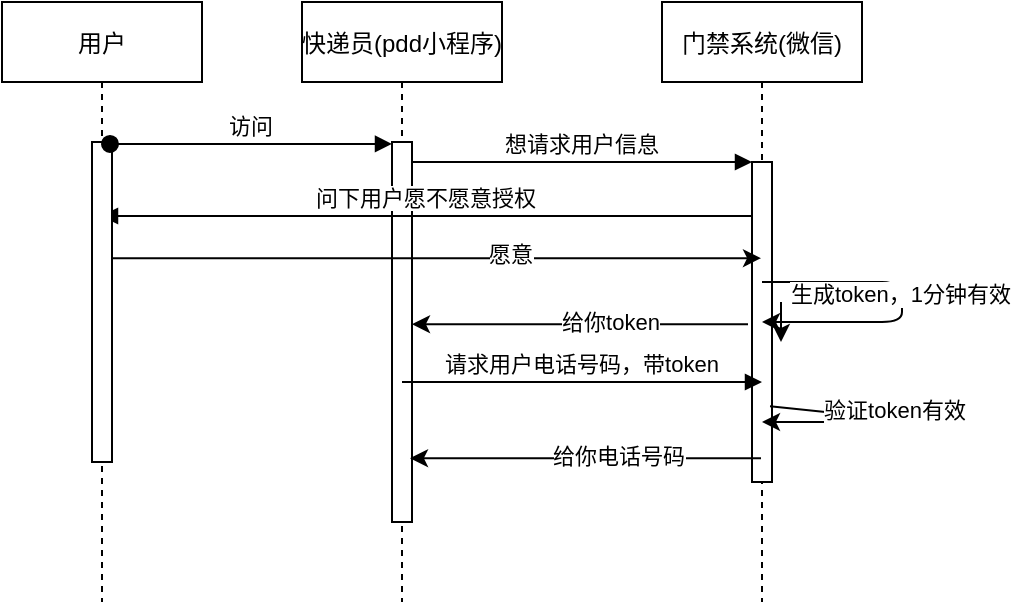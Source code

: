 <mxfile version="13.4.0" type="github">
  <diagram id="kgpKYQtTHZ0yAKxKKP6v" name="Page-1">
    <mxGraphModel dx="2276" dy="764" grid="1" gridSize="10" guides="1" tooltips="1" connect="1" arrows="1" fold="1" page="1" pageScale="1" pageWidth="850" pageHeight="1100" math="0" shadow="0">
      <root>
        <mxCell id="0" />
        <mxCell id="1" parent="0" />
        <mxCell id="3nuBFxr9cyL0pnOWT2aG-1" value="快递员(pdd小程序)" style="shape=umlLifeline;perimeter=lifelinePerimeter;container=1;collapsible=0;recursiveResize=0;rounded=0;shadow=0;strokeWidth=1;" parent="1" vertex="1">
          <mxGeometry x="120" y="80" width="100" height="300" as="geometry" />
        </mxCell>
        <mxCell id="3nuBFxr9cyL0pnOWT2aG-2" value="" style="points=[];perimeter=orthogonalPerimeter;rounded=0;shadow=0;strokeWidth=1;" parent="3nuBFxr9cyL0pnOWT2aG-1" vertex="1">
          <mxGeometry x="45" y="70" width="10" height="190" as="geometry" />
        </mxCell>
        <mxCell id="3nuBFxr9cyL0pnOWT2aG-5" value="门禁系统(微信)" style="shape=umlLifeline;perimeter=lifelinePerimeter;container=1;collapsible=0;recursiveResize=0;rounded=0;shadow=0;strokeWidth=1;" parent="1" vertex="1">
          <mxGeometry x="300" y="80" width="100" height="300" as="geometry" />
        </mxCell>
        <mxCell id="3nuBFxr9cyL0pnOWT2aG-6" value="" style="points=[];perimeter=orthogonalPerimeter;rounded=0;shadow=0;strokeWidth=1;" parent="3nuBFxr9cyL0pnOWT2aG-5" vertex="1">
          <mxGeometry x="45" y="80" width="10" height="160" as="geometry" />
        </mxCell>
        <mxCell id="aFgjdF3cAKlBIOMiIda9-23" value="" style="endArrow=classic;html=1;exitX=0.9;exitY=0.763;exitDx=0;exitDy=0;exitPerimeter=0;" edge="1" parent="3nuBFxr9cyL0pnOWT2aG-5" source="3nuBFxr9cyL0pnOWT2aG-6" target="3nuBFxr9cyL0pnOWT2aG-5">
          <mxGeometry width="50" height="50" relative="1" as="geometry">
            <mxPoint x="170" y="240" as="sourcePoint" />
            <mxPoint x="170" y="260" as="targetPoint" />
            <Array as="points">
              <mxPoint x="130" y="210" />
            </Array>
          </mxGeometry>
        </mxCell>
        <mxCell id="aFgjdF3cAKlBIOMiIda9-24" value="验证token有效" style="edgeLabel;html=1;align=center;verticalAlign=middle;resizable=0;points=[];" vertex="1" connectable="0" parent="aFgjdF3cAKlBIOMiIda9-23">
          <mxGeometry x="-0.137" y="-6" relative="1" as="geometry">
            <mxPoint x="-4.43" y="-11.25" as="offset" />
          </mxGeometry>
        </mxCell>
        <mxCell id="3nuBFxr9cyL0pnOWT2aG-8" value="想请求用户信息" style="verticalAlign=bottom;endArrow=block;entryX=0;entryY=0;shadow=0;strokeWidth=1;" parent="1" source="3nuBFxr9cyL0pnOWT2aG-2" target="3nuBFxr9cyL0pnOWT2aG-6" edge="1">
          <mxGeometry relative="1" as="geometry">
            <mxPoint x="275" y="160" as="sourcePoint" />
          </mxGeometry>
        </mxCell>
        <mxCell id="3nuBFxr9cyL0pnOWT2aG-9" value="问下用户愿不愿意授权" style="verticalAlign=bottom;endArrow=block;shadow=0;strokeWidth=1;" parent="1" edge="1">
          <mxGeometry relative="1" as="geometry">
            <mxPoint x="345" y="187" as="sourcePoint" />
            <mxPoint x="19.5" y="187" as="targetPoint" />
          </mxGeometry>
        </mxCell>
        <mxCell id="aFgjdF3cAKlBIOMiIda9-1" value="用户" style="shape=umlLifeline;perimeter=lifelinePerimeter;container=1;collapsible=0;recursiveResize=0;rounded=0;shadow=0;strokeWidth=1;" vertex="1" parent="1">
          <mxGeometry x="-30" y="80" width="100" height="300" as="geometry" />
        </mxCell>
        <mxCell id="aFgjdF3cAKlBIOMiIda9-2" value="" style="points=[];perimeter=orthogonalPerimeter;rounded=0;shadow=0;strokeWidth=1;" vertex="1" parent="aFgjdF3cAKlBIOMiIda9-1">
          <mxGeometry x="45" y="70" width="10" height="160" as="geometry" />
        </mxCell>
        <mxCell id="3nuBFxr9cyL0pnOWT2aG-3" value="访问" style="verticalAlign=bottom;startArrow=oval;endArrow=block;startSize=8;shadow=0;strokeWidth=1;exitX=0.9;exitY=0.006;exitDx=0;exitDy=0;exitPerimeter=0;" parent="1" target="3nuBFxr9cyL0pnOWT2aG-2" edge="1" source="aFgjdF3cAKlBIOMiIda9-2">
          <mxGeometry relative="1" as="geometry">
            <mxPoint x="105" y="150" as="sourcePoint" />
          </mxGeometry>
        </mxCell>
        <mxCell id="aFgjdF3cAKlBIOMiIda9-9" value="" style="endArrow=classic;html=1;exitX=1;exitY=0.513;exitDx=0;exitDy=0;exitPerimeter=0;" edge="1" parent="1">
          <mxGeometry width="50" height="50" relative="1" as="geometry">
            <mxPoint x="25" y="208.08" as="sourcePoint" />
            <mxPoint x="349.5" y="208.08" as="targetPoint" />
          </mxGeometry>
        </mxCell>
        <mxCell id="aFgjdF3cAKlBIOMiIda9-10" value="愿意" style="edgeLabel;html=1;align=center;verticalAlign=middle;resizable=0;points=[];" vertex="1" connectable="0" parent="aFgjdF3cAKlBIOMiIda9-9">
          <mxGeometry x="0.227" y="2" relative="1" as="geometry">
            <mxPoint as="offset" />
          </mxGeometry>
        </mxCell>
        <mxCell id="aFgjdF3cAKlBIOMiIda9-11" value="" style="endArrow=classic;html=1;entryX=1;entryY=0.632;entryDx=0;entryDy=0;entryPerimeter=0;exitX=-0.2;exitY=0.688;exitDx=0;exitDy=0;exitPerimeter=0;" edge="1" parent="1">
          <mxGeometry width="50" height="50" relative="1" as="geometry">
            <mxPoint x="343" y="241.08" as="sourcePoint" />
            <mxPoint x="175" y="241.08" as="targetPoint" />
          </mxGeometry>
        </mxCell>
        <mxCell id="aFgjdF3cAKlBIOMiIda9-12" value="给你token" style="edgeLabel;html=1;align=center;verticalAlign=middle;resizable=0;points=[];" vertex="1" connectable="0" parent="aFgjdF3cAKlBIOMiIda9-11">
          <mxGeometry x="-0.179" y="-1" relative="1" as="geometry">
            <mxPoint as="offset" />
          </mxGeometry>
        </mxCell>
        <mxCell id="aFgjdF3cAKlBIOMiIda9-13" value="" style="endArrow=classic;html=1;" edge="1" parent="1" source="3nuBFxr9cyL0pnOWT2aG-5" target="3nuBFxr9cyL0pnOWT2aG-5">
          <mxGeometry width="50" height="50" relative="1" as="geometry">
            <mxPoint x="460" y="280" as="sourcePoint" />
            <mxPoint x="510" y="230" as="targetPoint" />
          </mxGeometry>
        </mxCell>
        <mxCell id="aFgjdF3cAKlBIOMiIda9-14" value="生成token，1分钟有效" style="edgeLabel;html=1;align=center;verticalAlign=middle;resizable=0;points=[];" vertex="1" connectable="0" parent="aFgjdF3cAKlBIOMiIda9-13">
          <mxGeometry x="-0.137" y="-6" relative="1" as="geometry">
            <mxPoint as="offset" />
          </mxGeometry>
        </mxCell>
        <mxCell id="aFgjdF3cAKlBIOMiIda9-15" value="请求用户电话号码，带token" style="verticalAlign=bottom;endArrow=block;entryX=0;entryY=0;shadow=0;strokeWidth=1;" edge="1" parent="1">
          <mxGeometry relative="1" as="geometry">
            <mxPoint x="170" y="270" as="sourcePoint" />
            <mxPoint x="350" y="270.0" as="targetPoint" />
          </mxGeometry>
        </mxCell>
        <mxCell id="aFgjdF3cAKlBIOMiIda9-21" value="" style="endArrow=classic;html=1;" edge="1" parent="1">
          <mxGeometry width="50" height="50" relative="1" as="geometry">
            <mxPoint x="359.5" y="230" as="sourcePoint" />
            <mxPoint x="359.5" y="250" as="targetPoint" />
          </mxGeometry>
        </mxCell>
        <mxCell id="aFgjdF3cAKlBIOMiIda9-25" value="" style="endArrow=classic;html=1;entryX=0.9;entryY=0.832;entryDx=0;entryDy=0;entryPerimeter=0;" edge="1" parent="1" source="3nuBFxr9cyL0pnOWT2aG-5" target="3nuBFxr9cyL0pnOWT2aG-2">
          <mxGeometry width="50" height="50" relative="1" as="geometry">
            <mxPoint x="353" y="251.08" as="sourcePoint" />
            <mxPoint x="185" y="251.08" as="targetPoint" />
          </mxGeometry>
        </mxCell>
        <mxCell id="aFgjdF3cAKlBIOMiIda9-26" value="给你电话号码" style="edgeLabel;html=1;align=center;verticalAlign=middle;resizable=0;points=[];" vertex="1" connectable="0" parent="aFgjdF3cAKlBIOMiIda9-25">
          <mxGeometry x="-0.179" y="-1" relative="1" as="geometry">
            <mxPoint as="offset" />
          </mxGeometry>
        </mxCell>
      </root>
    </mxGraphModel>
  </diagram>
</mxfile>
